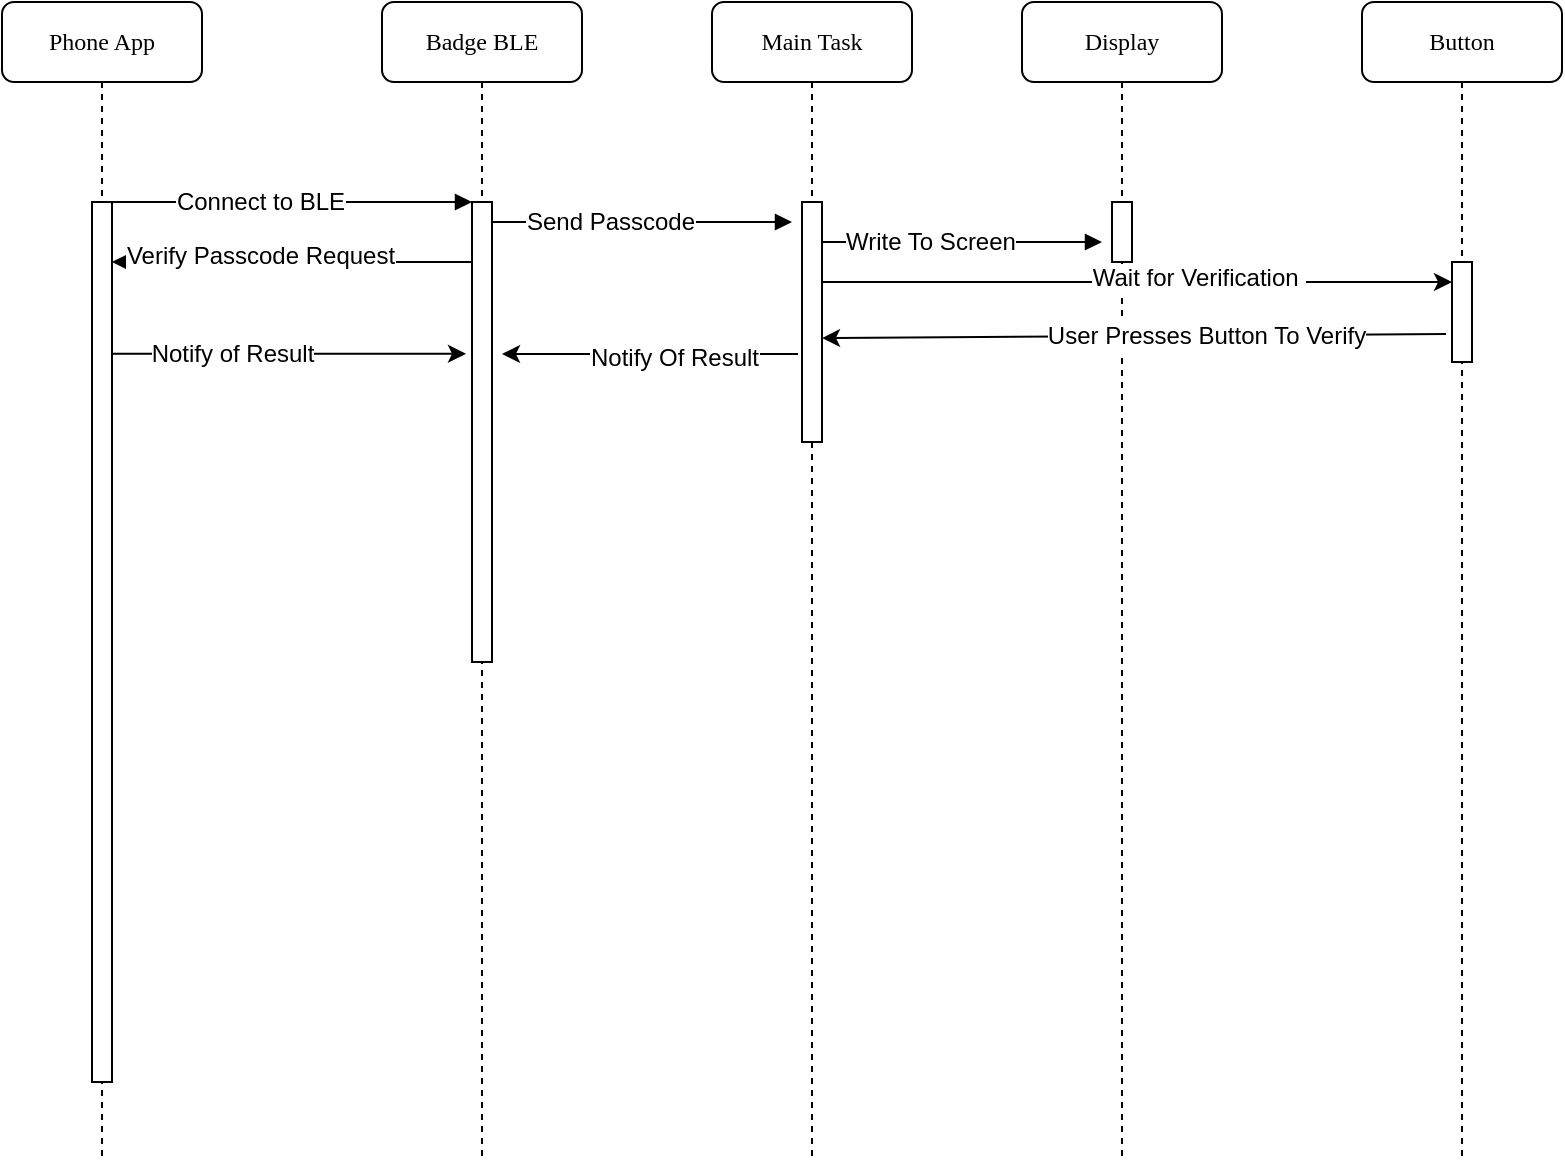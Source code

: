<mxfile version="10.6.5" type="github"><diagram name="Connection" id="13e1069c-82ec-6db2-03f1-153e76fe0fe0"><mxGraphModel dx="1394" dy="747" grid="1" gridSize="10" guides="1" tooltips="1" connect="1" arrows="1" fold="1" page="1" pageScale="1" pageWidth="1100" pageHeight="850" background="#ffffff" math="0" shadow="0"><root><mxCell id="0"/><mxCell id="1" parent="0"/><mxCell id="7baba1c4bc27f4b0-2" value="Badge BLE" style="shape=umlLifeline;perimeter=lifelinePerimeter;whiteSpace=wrap;html=1;container=1;collapsible=0;recursiveResize=0;outlineConnect=0;rounded=1;shadow=0;comic=0;labelBackgroundColor=none;strokeColor=#000000;strokeWidth=1;fillColor=#FFFFFF;fontFamily=Verdana;fontSize=12;fontColor=#000000;align=center;" parent="1" vertex="1"><mxGeometry x="290" y="80" width="100" height="580" as="geometry"/></mxCell><mxCell id="7baba1c4bc27f4b0-10" value="" style="html=1;points=[];perimeter=orthogonalPerimeter;rounded=0;shadow=0;comic=0;labelBackgroundColor=none;strokeColor=#000000;strokeWidth=1;fillColor=#FFFFFF;fontFamily=Verdana;fontSize=12;fontColor=#000000;align=center;" parent="7baba1c4bc27f4b0-2" vertex="1"><mxGeometry x="45" y="100" width="10" height="230" as="geometry"/></mxCell><mxCell id="7baba1c4bc27f4b0-8" value="Phone App&lt;br&gt;" style="shape=umlLifeline;perimeter=lifelinePerimeter;whiteSpace=wrap;html=1;container=1;collapsible=0;recursiveResize=0;outlineConnect=0;rounded=1;shadow=0;comic=0;labelBackgroundColor=none;strokeColor=#000000;strokeWidth=1;fillColor=#FFFFFF;fontFamily=Verdana;fontSize=12;fontColor=#000000;align=center;" parent="1" vertex="1"><mxGeometry x="100" y="80" width="100" height="580" as="geometry"/></mxCell><mxCell id="7baba1c4bc27f4b0-9" value="" style="html=1;points=[];perimeter=orthogonalPerimeter;rounded=0;shadow=0;comic=0;labelBackgroundColor=none;strokeColor=#000000;strokeWidth=1;fillColor=#FFFFFF;fontFamily=Verdana;fontSize=12;fontColor=#000000;align=center;" parent="7baba1c4bc27f4b0-8" vertex="1"><mxGeometry x="45" y="100" width="10" height="440" as="geometry"/></mxCell><mxCell id="7baba1c4bc27f4b0-11" value="" style="html=1;verticalAlign=bottom;endArrow=block;entryX=0;entryY=0;labelBackgroundColor=none;fontFamily=Verdana;fontSize=12;edgeStyle=elbowEdgeStyle;elbow=vertical;" parent="1" source="7baba1c4bc27f4b0-9" target="7baba1c4bc27f4b0-10" edge="1"><mxGeometry relative="1" as="geometry"><mxPoint x="220" y="190" as="sourcePoint"/><Array as="points"><mxPoint x="245" y="180"/></Array></mxGeometry></mxCell><mxCell id="ARtnl_txINxd_Q4OF8ot-4" value="Connect to BLE" style="text;html=1;resizable=0;points=[];align=center;verticalAlign=middle;labelBackgroundColor=#ffffff;" vertex="1" connectable="0" parent="7baba1c4bc27f4b0-11"><mxGeometry y="-16" relative="1" as="geometry"><mxPoint x="-16" y="-16" as="offset"/></mxGeometry></mxCell><mxCell id="ARtnl_txINxd_Q4OF8ot-1" value="" style="endArrow=classic;html=1;exitX=0;exitY=0.074;exitDx=0;exitDy=0;exitPerimeter=0;" edge="1" parent="1"><mxGeometry width="50" height="50" relative="1" as="geometry"><mxPoint x="335" y="210" as="sourcePoint"/><mxPoint x="155" y="210" as="targetPoint"/></mxGeometry></mxCell><mxCell id="ARtnl_txINxd_Q4OF8ot-2" value="Verify Passcode Request&lt;br&gt;" style="text;html=1;resizable=0;points=[];align=center;verticalAlign=middle;labelBackgroundColor=#ffffff;" vertex="1" connectable="0" parent="ARtnl_txINxd_Q4OF8ot-1"><mxGeometry x="0.178" y="-3" relative="1" as="geometry"><mxPoint as="offset"/></mxGeometry></mxCell><mxCell id="ARtnl_txINxd_Q4OF8ot-5" value="Main Task" style="shape=umlLifeline;perimeter=lifelinePerimeter;whiteSpace=wrap;html=1;container=1;collapsible=0;recursiveResize=0;outlineConnect=0;rounded=1;shadow=0;comic=0;labelBackgroundColor=none;strokeColor=#000000;strokeWidth=1;fillColor=#FFFFFF;fontFamily=Verdana;fontSize=12;fontColor=#000000;align=center;" vertex="1" parent="1"><mxGeometry x="455" y="80" width="100" height="580" as="geometry"/></mxCell><mxCell id="ARtnl_txINxd_Q4OF8ot-6" value="" style="html=1;points=[];perimeter=orthogonalPerimeter;rounded=0;shadow=0;comic=0;labelBackgroundColor=none;strokeColor=#000000;strokeWidth=1;fillColor=#FFFFFF;fontFamily=Verdana;fontSize=12;fontColor=#000000;align=center;" vertex="1" parent="ARtnl_txINxd_Q4OF8ot-5"><mxGeometry x="45" y="100" width="10" height="120" as="geometry"/></mxCell><mxCell id="ARtnl_txINxd_Q4OF8ot-7" value="" style="html=1;verticalAlign=bottom;endArrow=block;labelBackgroundColor=none;fontFamily=Verdana;fontSize=12;edgeStyle=elbowEdgeStyle;elbow=vertical;entryX=-0.5;entryY=0.083;entryDx=0;entryDy=0;entryPerimeter=0;" edge="1" parent="1" target="ARtnl_txINxd_Q4OF8ot-6"><mxGeometry relative="1" as="geometry"><mxPoint x="345" y="190" as="sourcePoint"/><mxPoint x="460" y="210" as="targetPoint"/><Array as="points"><mxPoint x="435" y="190"/></Array></mxGeometry></mxCell><mxCell id="ARtnl_txINxd_Q4OF8ot-8" value="Send Passcode" style="text;html=1;resizable=0;points=[];align=center;verticalAlign=middle;labelBackgroundColor=#ffffff;" vertex="1" connectable="0" parent="ARtnl_txINxd_Q4OF8ot-7"><mxGeometry y="-16" relative="1" as="geometry"><mxPoint x="-16" y="-16" as="offset"/></mxGeometry></mxCell><mxCell id="ARtnl_txINxd_Q4OF8ot-9" value="Display" style="shape=umlLifeline;perimeter=lifelinePerimeter;whiteSpace=wrap;html=1;container=1;collapsible=0;recursiveResize=0;outlineConnect=0;rounded=1;shadow=0;comic=0;labelBackgroundColor=none;strokeColor=#000000;strokeWidth=1;fillColor=#FFFFFF;fontFamily=Verdana;fontSize=12;fontColor=#000000;align=center;" vertex="1" parent="1"><mxGeometry x="610" y="80" width="100" height="580" as="geometry"/></mxCell><mxCell id="ARtnl_txINxd_Q4OF8ot-10" value="" style="html=1;points=[];perimeter=orthogonalPerimeter;rounded=0;shadow=0;comic=0;labelBackgroundColor=none;strokeColor=#000000;strokeWidth=1;fillColor=#FFFFFF;fontFamily=Verdana;fontSize=12;fontColor=#000000;align=center;" vertex="1" parent="ARtnl_txINxd_Q4OF8ot-9"><mxGeometry x="45" y="100" width="10" height="30" as="geometry"/></mxCell><mxCell id="ARtnl_txINxd_Q4OF8ot-11" value="" style="html=1;verticalAlign=bottom;endArrow=block;labelBackgroundColor=none;fontFamily=Verdana;fontSize=12;edgeStyle=elbowEdgeStyle;elbow=vertical;" edge="1" parent="1" source="ARtnl_txINxd_Q4OF8ot-6"><mxGeometry relative="1" as="geometry"><mxPoint x="540" y="230" as="sourcePoint"/><mxPoint x="650" y="200" as="targetPoint"/><Array as="points"/></mxGeometry></mxCell><mxCell id="ARtnl_txINxd_Q4OF8ot-12" value="Write To Screen" style="text;html=1;resizable=0;points=[];align=center;verticalAlign=middle;labelBackgroundColor=#ffffff;" vertex="1" connectable="0" parent="ARtnl_txINxd_Q4OF8ot-11"><mxGeometry y="-16" relative="1" as="geometry"><mxPoint x="-16" y="-16" as="offset"/></mxGeometry></mxCell><mxCell id="ARtnl_txINxd_Q4OF8ot-13" value="Button" style="shape=umlLifeline;perimeter=lifelinePerimeter;whiteSpace=wrap;html=1;container=1;collapsible=0;recursiveResize=0;outlineConnect=0;rounded=1;shadow=0;comic=0;labelBackgroundColor=none;strokeColor=#000000;strokeWidth=1;fillColor=#FFFFFF;fontFamily=Verdana;fontSize=12;fontColor=#000000;align=center;" vertex="1" parent="1"><mxGeometry x="780" y="80" width="100" height="580" as="geometry"/></mxCell><mxCell id="ARtnl_txINxd_Q4OF8ot-14" value="" style="html=1;points=[];perimeter=orthogonalPerimeter;rounded=0;shadow=0;comic=0;labelBackgroundColor=none;strokeColor=#000000;strokeWidth=1;fillColor=#FFFFFF;fontFamily=Verdana;fontSize=12;fontColor=#000000;align=center;" vertex="1" parent="ARtnl_txINxd_Q4OF8ot-13"><mxGeometry x="45" y="130" width="10" height="50" as="geometry"/></mxCell><mxCell id="ARtnl_txINxd_Q4OF8ot-15" value="" style="endArrow=classic;html=1;entryX=0;entryY=0.2;entryDx=0;entryDy=0;entryPerimeter=0;exitX=1;exitY=0.333;exitDx=0;exitDy=0;exitPerimeter=0;" edge="1" parent="1" source="ARtnl_txINxd_Q4OF8ot-6" target="ARtnl_txINxd_Q4OF8ot-14"><mxGeometry width="50" height="50" relative="1" as="geometry"><mxPoint x="550" y="250" as="sourcePoint"/><mxPoint x="150" y="680" as="targetPoint"/></mxGeometry></mxCell><mxCell id="ARtnl_txINxd_Q4OF8ot-16" value="Wait for Verification&amp;nbsp;&lt;br&gt;" style="text;html=1;resizable=0;points=[];align=center;verticalAlign=middle;labelBackgroundColor=#ffffff;" vertex="1" connectable="0" parent="ARtnl_txINxd_Q4OF8ot-15"><mxGeometry x="0.189" y="2" relative="1" as="geometry"><mxPoint as="offset"/></mxGeometry></mxCell><mxCell id="ARtnl_txINxd_Q4OF8ot-17" value="" style="endArrow=classic;html=1;exitX=-0.3;exitY=0.72;exitDx=0;exitDy=0;exitPerimeter=0;entryX=1;entryY=0.567;entryDx=0;entryDy=0;entryPerimeter=0;" edge="1" parent="1" source="ARtnl_txINxd_Q4OF8ot-14" target="ARtnl_txINxd_Q4OF8ot-6"><mxGeometry width="50" height="50" relative="1" as="geometry"><mxPoint x="100" y="730" as="sourcePoint"/><mxPoint x="540" y="315" as="targetPoint"/></mxGeometry></mxCell><mxCell id="ARtnl_txINxd_Q4OF8ot-18" value="User Presses Button To Verify" style="text;html=1;resizable=0;points=[];align=center;verticalAlign=middle;labelBackgroundColor=#ffffff;" vertex="1" connectable="0" parent="ARtnl_txINxd_Q4OF8ot-17"><mxGeometry x="-0.228" relative="1" as="geometry"><mxPoint as="offset"/></mxGeometry></mxCell><mxCell id="ARtnl_txINxd_Q4OF8ot-19" value="" style="endArrow=classic;html=1;exitX=-0.2;exitY=0.633;exitDx=0;exitDy=0;exitPerimeter=0;" edge="1" parent="1" source="ARtnl_txINxd_Q4OF8ot-6"><mxGeometry width="50" height="50" relative="1" as="geometry"><mxPoint x="470" y="300" as="sourcePoint"/><mxPoint x="350" y="256" as="targetPoint"/></mxGeometry></mxCell><mxCell id="ARtnl_txINxd_Q4OF8ot-20" value="Notify Of Result" style="text;html=1;resizable=0;points=[];align=center;verticalAlign=middle;labelBackgroundColor=#ffffff;" vertex="1" connectable="0" parent="ARtnl_txINxd_Q4OF8ot-19"><mxGeometry x="-0.157" y="2" relative="1" as="geometry"><mxPoint as="offset"/></mxGeometry></mxCell><mxCell id="ARtnl_txINxd_Q4OF8ot-21" value="" style="endArrow=classic;html=1;entryX=-0.3;entryY=0.33;entryDx=0;entryDy=0;entryPerimeter=0;" edge="1" parent="1" source="7baba1c4bc27f4b0-9" target="7baba1c4bc27f4b0-10"><mxGeometry width="50" height="50" relative="1" as="geometry"><mxPoint x="100" y="730" as="sourcePoint"/><mxPoint x="150" y="680" as="targetPoint"/></mxGeometry></mxCell><mxCell id="ARtnl_txINxd_Q4OF8ot-22" value="Notify of Result" style="text;html=1;resizable=0;points=[];align=center;verticalAlign=middle;labelBackgroundColor=#ffffff;" vertex="1" connectable="0" parent="ARtnl_txINxd_Q4OF8ot-21"><mxGeometry x="-0.322" relative="1" as="geometry"><mxPoint as="offset"/></mxGeometry></mxCell></root></mxGraphModel></diagram><diagram id="c820Unph7lLs7kWCOa0N" name="PostConnect"><mxGraphModel dx="1394" dy="747" grid="1" gridSize="10" guides="1" tooltips="1" connect="1" arrows="1" fold="1" page="1" pageScale="1" pageWidth="850" pageHeight="1100" math="0" shadow="0"><root><mxCell id="_nFCp33w24yEZfxB3cby-0"/><mxCell id="_nFCp33w24yEZfxB3cby-1" parent="_nFCp33w24yEZfxB3cby-0"/><mxCell id="B4JI-op5W01djHJyI7Pw-8" style="edgeStyle=orthogonalEdgeStyle;rounded=0;orthogonalLoop=1;jettySize=auto;html=1;entryX=0.5;entryY=0.045;entryDx=0;entryDy=0;entryPerimeter=0;exitX=1.5;exitY=0.045;exitDx=0;exitDy=0;exitPerimeter=0;" edge="1" parent="_nFCp33w24yEZfxB3cby-1" source="B4JI-op5W01djHJyI7Pw-1" target="B4JI-op5W01djHJyI7Pw-6"><mxGeometry relative="1" as="geometry"/></mxCell><mxCell id="B4JI-op5W01djHJyI7Pw-0" value="Phone App&lt;br&gt;" style="shape=umlLifeline;perimeter=lifelinePerimeter;whiteSpace=wrap;html=1;container=1;collapsible=0;recursiveResize=0;outlineConnect=0;rounded=1;shadow=0;comic=0;labelBackgroundColor=none;strokeColor=#000000;strokeWidth=1;fillColor=#FFFFFF;fontFamily=Verdana;fontSize=12;fontColor=#000000;align=center;" vertex="1" parent="_nFCp33w24yEZfxB3cby-1"><mxGeometry x="100" y="80" width="100" height="580" as="geometry"/></mxCell><mxCell id="B4JI-op5W01djHJyI7Pw-1" value="" style="html=1;points=[];perimeter=orthogonalPerimeter;rounded=0;shadow=0;comic=0;labelBackgroundColor=none;strokeColor=#000000;strokeWidth=1;fillColor=#FFFFFF;fontFamily=Verdana;fontSize=12;fontColor=#000000;align=center;" vertex="1" parent="B4JI-op5W01djHJyI7Pw-0"><mxGeometry x="45" y="70" width="10" height="440" as="geometry"/></mxCell><mxCell id="B4JI-op5W01djHJyI7Pw-5" value="Badge BLE&lt;br&gt;" style="shape=umlLifeline;perimeter=lifelinePerimeter;whiteSpace=wrap;html=1;container=1;collapsible=0;recursiveResize=0;outlineConnect=0;rounded=1;shadow=0;comic=0;labelBackgroundColor=none;strokeColor=#000000;strokeWidth=1;fillColor=#FFFFFF;fontFamily=Verdana;fontSize=12;fontColor=#000000;align=center;" vertex="1" parent="_nFCp33w24yEZfxB3cby-1"><mxGeometry x="270" y="80" width="100" height="580" as="geometry"/></mxCell><mxCell id="B4JI-op5W01djHJyI7Pw-6" value="" style="html=1;points=[];perimeter=orthogonalPerimeter;rounded=0;shadow=0;comic=0;labelBackgroundColor=none;strokeColor=#000000;strokeWidth=1;fillColor=#FFFFFF;fontFamily=Verdana;fontSize=12;fontColor=#000000;align=center;" vertex="1" parent="B4JI-op5W01djHJyI7Pw-5"><mxGeometry x="45" y="70" width="10" height="440" as="geometry"/></mxCell><mxCell id="B4JI-op5W01djHJyI7Pw-11" value="Connect" style="text;html=1;resizable=0;points=[];autosize=1;align=left;verticalAlign=top;spacingTop=-4;" vertex="1" parent="_nFCp33w24yEZfxB3cby-1"><mxGeometry x="205" y="147" width="60" height="20" as="geometry"/></mxCell><mxCell id="B4JI-op5W01djHJyI7Pw-12" value="" style="endArrow=classic;html=1;exitX=0.1;exitY=0.093;exitDx=0;exitDy=0;exitPerimeter=0;entryX=1.5;entryY=0.093;entryDx=0;entryDy=0;entryPerimeter=0;" edge="1" parent="_nFCp33w24yEZfxB3cby-1" source="B4JI-op5W01djHJyI7Pw-6" target="B4JI-op5W01djHJyI7Pw-1"><mxGeometry width="50" height="50" relative="1" as="geometry"><mxPoint x="100" y="730" as="sourcePoint"/><mxPoint x="150" y="680" as="targetPoint"/></mxGeometry></mxCell><mxCell id="B4JI-op5W01djHJyI7Pw-13" value="Success" style="text;html=1;resizable=0;points=[];autosize=1;align=left;verticalAlign=top;spacingTop=-4;" vertex="1" parent="_nFCp33w24yEZfxB3cby-1"><mxGeometry x="205" y="172" width="60" height="20" as="geometry"/></mxCell><mxCell id="B4JI-op5W01djHJyI7Pw-14" value="" style="endArrow=classic;html=1;entryX=0;entryY=0.152;entryDx=0;entryDy=0;entryPerimeter=0;exitX=1.5;exitY=0.152;exitDx=0;exitDy=0;exitPerimeter=0;" edge="1" parent="_nFCp33w24yEZfxB3cby-1" source="B4JI-op5W01djHJyI7Pw-1" target="B4JI-op5W01djHJyI7Pw-6"><mxGeometry width="50" height="50" relative="1" as="geometry"><mxPoint x="100" y="730" as="sourcePoint"/><mxPoint x="150" y="680" as="targetPoint"/></mxGeometry></mxCell><mxCell id="B4JI-op5W01djHJyI7Pw-15" value="Attribute Request" style="text;html=1;resizable=0;points=[];autosize=1;align=left;verticalAlign=top;spacingTop=-4;" vertex="1" parent="_nFCp33w24yEZfxB3cby-1"><mxGeometry x="180" y="197" width="110" height="20" as="geometry"/></mxCell><mxCell id="B4JI-op5W01djHJyI7Pw-17" value="Serial Game&lt;br&gt;" style="shape=umlLifeline;perimeter=lifelinePerimeter;whiteSpace=wrap;html=1;container=1;collapsible=0;recursiveResize=0;outlineConnect=0;rounded=1;shadow=0;comic=0;labelBackgroundColor=none;strokeColor=#000000;strokeWidth=1;fillColor=#FFFFFF;fontFamily=Verdana;fontSize=12;fontColor=#000000;align=center;" vertex="1" parent="_nFCp33w24yEZfxB3cby-1"><mxGeometry x="450" y="80" width="100" height="580" as="geometry"/></mxCell><mxCell id="B4JI-op5W01djHJyI7Pw-18" value="" style="html=1;points=[];perimeter=orthogonalPerimeter;rounded=0;shadow=0;comic=0;labelBackgroundColor=none;strokeColor=#000000;strokeWidth=1;fillColor=#FFFFFF;fontFamily=Verdana;fontSize=12;fontColor=#000000;align=center;" vertex="1" parent="B4JI-op5W01djHJyI7Pw-17"><mxGeometry x="45" y="70" width="10" height="440" as="geometry"/></mxCell><mxCell id="B4JI-op5W01djHJyI7Pw-40" value="" style="curved=1;endArrow=classic;html=1;exitX=0.9;exitY=0.155;exitDx=0;exitDy=0;exitPerimeter=0;" edge="1" parent="B4JI-op5W01djHJyI7Pw-17" source="B4JI-op5W01djHJyI7Pw-18"><mxGeometry width="50" height="50" relative="1" as="geometry"><mxPoint x="-420" y="650" as="sourcePoint"/><mxPoint x="57" y="187" as="targetPoint"/><Array as="points"><mxPoint x="150" y="138"/><mxPoint x="150" y="187"/></Array></mxGeometry></mxCell><mxCell id="B4JI-op5W01djHJyI7Pw-42" value="" style="curved=1;endArrow=classic;html=1;exitX=1;exitY=0.407;exitDx=0;exitDy=0;exitPerimeter=0;entryX=0.9;entryY=0.477;entryDx=0;entryDy=0;entryPerimeter=0;" edge="1" parent="B4JI-op5W01djHJyI7Pw-17" source="B4JI-op5W01djHJyI7Pw-18" target="B4JI-op5W01djHJyI7Pw-18"><mxGeometry width="50" height="50" relative="1" as="geometry"><mxPoint x="64" y="148" as="sourcePoint"/><mxPoint x="67" y="197" as="targetPoint"/><Array as="points"><mxPoint x="150" y="240"/><mxPoint x="150" y="290"/></Array></mxGeometry></mxCell><mxCell id="B4JI-op5W01djHJyI7Pw-20" value="" style="endArrow=classic;html=1;exitX=1;exitY=0.15;exitDx=0;exitDy=0;exitPerimeter=0;" edge="1" parent="_nFCp33w24yEZfxB3cby-1" source="B4JI-op5W01djHJyI7Pw-6"><mxGeometry width="50" height="50" relative="1" as="geometry"><mxPoint x="100" y="730" as="sourcePoint"/><mxPoint x="490" y="216" as="targetPoint"/></mxGeometry></mxCell><mxCell id="B4JI-op5W01djHJyI7Pw-21" value="Raw Get Menu Request" style="text;html=1;resizable=0;points=[];autosize=1;align=left;verticalAlign=top;spacingTop=-4;" vertex="1" parent="_nFCp33w24yEZfxB3cby-1"><mxGeometry x="340" y="192" width="140" height="20" as="geometry"/></mxCell><mxCell id="B4JI-op5W01djHJyI7Pw-22" value="" style="endArrow=classic;html=1;" edge="1" parent="_nFCp33w24yEZfxB3cby-1"><mxGeometry width="50" height="50" relative="1" as="geometry"><mxPoint x="490" y="265" as="sourcePoint"/><mxPoint x="160" y="265" as="targetPoint"/></mxGeometry></mxCell><mxCell id="B4JI-op5W01djHJyI7Pw-23" value="Return Raw Menu" style="text;html=1;resizable=0;points=[];autosize=1;align=left;verticalAlign=top;spacingTop=-4;" vertex="1" parent="_nFCp33w24yEZfxB3cby-1"><mxGeometry x="355" y="248" width="110" height="20" as="geometry"/></mxCell><mxCell id="B4JI-op5W01djHJyI7Pw-24" value="" style="endArrow=classic;html=1;" edge="1" parent="_nFCp33w24yEZfxB3cby-1"><mxGeometry width="50" height="50" relative="1" as="geometry"><mxPoint x="140" y="280" as="sourcePoint"/><mxPoint x="40" y="280" as="targetPoint"/></mxGeometry></mxCell><mxCell id="B4JI-op5W01djHJyI7Pw-25" value="Display Menu" style="text;html=1;resizable=0;points=[];autosize=1;align=left;verticalAlign=top;spacingTop=-4;" vertex="1" parent="_nFCp33w24yEZfxB3cby-1"><mxGeometry x="55" y="256" width="90" height="20" as="geometry"/></mxCell><mxCell id="B4JI-op5W01djHJyI7Pw-26" value="" style="endArrow=classic;html=1;entryX=-0.1;entryY=0.373;entryDx=0;entryDy=0;entryPerimeter=0;" edge="1" parent="_nFCp33w24yEZfxB3cby-1" target="B4JI-op5W01djHJyI7Pw-1"><mxGeometry width="50" height="50" relative="1" as="geometry"><mxPoint x="40" y="314" as="sourcePoint"/><mxPoint x="80" y="680" as="targetPoint"/></mxGeometry></mxCell><mxCell id="B4JI-op5W01djHJyI7Pw-27" value="Select Context" style="text;html=1;resizable=0;points=[];autosize=1;align=left;verticalAlign=top;spacingTop=-4;" vertex="1" parent="_nFCp33w24yEZfxB3cby-1"><mxGeometry x="50" y="290" width="90" height="20" as="geometry"/></mxCell><mxCell id="B4JI-op5W01djHJyI7Pw-28" value="" style="endArrow=classic;html=1;" edge="1" parent="_nFCp33w24yEZfxB3cby-1"><mxGeometry width="50" height="50" relative="1" as="geometry"><mxPoint x="160" y="330" as="sourcePoint"/><mxPoint x="491" y="330" as="targetPoint"/></mxGeometry></mxCell><mxCell id="B4JI-op5W01djHJyI7Pw-29" value="INIT: Context" style="text;html=1;resizable=0;points=[];autosize=1;align=left;verticalAlign=top;spacingTop=-4;" vertex="1" parent="_nFCp33w24yEZfxB3cby-1"><mxGeometry x="175" y="313" width="80" height="20" as="geometry"/></mxCell><mxCell id="B4JI-op5W01djHJyI7Pw-30" value="" style="endArrow=classic;html=1;" edge="1" parent="_nFCp33w24yEZfxB3cby-1"><mxGeometry width="50" height="50" relative="1" as="geometry"><mxPoint x="490" y="360" as="sourcePoint"/><mxPoint x="160" y="360" as="targetPoint"/></mxGeometry></mxCell><mxCell id="B4JI-op5W01djHJyI7Pw-31" value="INIT: Response&amp;nbsp; &amp;nbsp; &amp;nbsp; &amp;nbsp; &amp;nbsp; &amp;nbsp; &amp;nbsp; &amp;nbsp; &amp;nbsp; &amp;nbsp; &amp;nbsp; &amp;nbsp; (Application Defined)" style="text;html=1;resizable=0;points=[];autosize=1;align=left;verticalAlign=top;spacingTop=-4;" vertex="1" parent="_nFCp33w24yEZfxB3cby-1"><mxGeometry x="175" y="340" width="290" height="20" as="geometry"/></mxCell><mxCell id="B4JI-op5W01djHJyI7Pw-32" value="" style="endArrow=classic;html=1;exitX=0.5;exitY=0.5;exitDx=0;exitDy=0;exitPerimeter=0;" edge="1" parent="_nFCp33w24yEZfxB3cby-1" source="B4JI-op5W01djHJyI7Pw-1"><mxGeometry width="50" height="50" relative="1" as="geometry"><mxPoint x="30" y="730" as="sourcePoint"/><mxPoint x="40" y="370" as="targetPoint"/></mxGeometry></mxCell><mxCell id="B4JI-op5W01djHJyI7Pw-33" value="Display" style="text;html=1;resizable=0;points=[];autosize=1;align=left;verticalAlign=top;spacingTop=-4;" vertex="1" parent="_nFCp33w24yEZfxB3cby-1"><mxGeometry x="66" y="349" width="50" height="20" as="geometry"/></mxCell><mxCell id="B4JI-op5W01djHJyI7Pw-34" value="" style="endArrow=classic;html=1;" edge="1" parent="_nFCp33w24yEZfxB3cby-1"><mxGeometry width="50" height="50" relative="1" as="geometry"><mxPoint x="40" y="400" as="sourcePoint"/><mxPoint x="140" y="400" as="targetPoint"/></mxGeometry></mxCell><mxCell id="B4JI-op5W01djHJyI7Pw-35" value="Interact" style="text;html=1;resizable=0;points=[];autosize=1;align=left;verticalAlign=top;spacingTop=-4;" vertex="1" parent="_nFCp33w24yEZfxB3cby-1"><mxGeometry x="65" y="385" width="60" height="20" as="geometry"/></mxCell><mxCell id="B4JI-op5W01djHJyI7Pw-36" value="" style="endArrow=classic;html=1;exitX=1.1;exitY=0.582;exitDx=0;exitDy=0;exitPerimeter=0;" edge="1" parent="_nFCp33w24yEZfxB3cby-1" source="B4JI-op5W01djHJyI7Pw-1"><mxGeometry width="50" height="50" relative="1" as="geometry"><mxPoint x="30" y="730" as="sourcePoint"/><mxPoint x="492" y="405" as="targetPoint"/></mxGeometry></mxCell><mxCell id="B4JI-op5W01djHJyI7Pw-37" value="ACTION, Context,&amp;nbsp; Data&amp;nbsp; &amp;nbsp; &amp;nbsp; &amp;nbsp; &amp;nbsp; (Application Defined)" style="text;html=1;resizable=0;points=[];autosize=1;align=left;verticalAlign=top;spacingTop=-4;" vertex="1" parent="_nFCp33w24yEZfxB3cby-1"><mxGeometry x="175" y="385" width="290" height="20" as="geometry"/></mxCell><mxCell id="B4JI-op5W01djHJyI7Pw-38" value="" style="endArrow=classic;html=1;entryX=1.5;entryY=0.659;entryDx=0;entryDy=0;entryPerimeter=0;" edge="1" parent="_nFCp33w24yEZfxB3cby-1" target="B4JI-op5W01djHJyI7Pw-1"><mxGeometry width="50" height="50" relative="1" as="geometry"><mxPoint x="490" y="440" as="sourcePoint"/><mxPoint x="80" y="680" as="targetPoint"/></mxGeometry></mxCell><mxCell id="B4JI-op5W01djHJyI7Pw-39" value="ACTION: Response&amp;nbsp; &amp;nbsp; &amp;nbsp; &amp;nbsp; &amp;nbsp; &amp;nbsp; &amp;nbsp; &amp;nbsp; &amp;nbsp;(Application Defined)" style="text;html=1;resizable=0;points=[];autosize=1;align=left;verticalAlign=top;spacingTop=-4;" vertex="1" parent="_nFCp33w24yEZfxB3cby-1"><mxGeometry x="175" y="418" width="290" height="20" as="geometry"/></mxCell><mxCell id="B4JI-op5W01djHJyI7Pw-41" value="Check &quot;Unlocked&quot; Status&lt;br&gt;Generate A List&lt;br&gt;" style="text;html=1;resizable=0;points=[];autosize=1;align=left;verticalAlign=top;spacingTop=-4;" vertex="1" parent="_nFCp33w24yEZfxB3cby-1"><mxGeometry x="605" y="226" width="150" height="30" as="geometry"/></mxCell><mxCell id="B4JI-op5W01djHJyI7Pw-43" value="Verify &quot;Unlocked&quot; Status" style="text;html=1;resizable=0;points=[];autosize=1;align=left;verticalAlign=top;spacingTop=-4;" vertex="1" parent="_nFCp33w24yEZfxB3cby-1"><mxGeometry x="610" y="333" width="140" height="20" as="geometry"/></mxCell><mxCell id="B4JI-op5W01djHJyI7Pw-44" value="" style="curved=1;endArrow=classic;html=1;exitX=1;exitY=0.407;exitDx=0;exitDy=0;exitPerimeter=0;entryX=0.9;entryY=0.477;entryDx=0;entryDy=0;entryPerimeter=0;" edge="1" parent="_nFCp33w24yEZfxB3cby-1"><mxGeometry width="50" height="50" relative="1" as="geometry"><mxPoint x="506" y="404" as="sourcePoint"/><mxPoint x="505" y="435" as="targetPoint"/><Array as="points"><mxPoint x="601" y="395"/><mxPoint x="601" y="445"/></Array></mxGeometry></mxCell><mxCell id="B4JI-op5W01djHJyI7Pw-45" value="Verify &quot;Unlocked&quot; Status" style="text;html=1;resizable=0;points=[];autosize=1;align=left;verticalAlign=top;spacingTop=-4;" vertex="1" parent="_nFCp33w24yEZfxB3cby-1"><mxGeometry x="611" y="408" width="140" height="20" as="geometry"/></mxCell></root></mxGraphModel></diagram></mxfile>